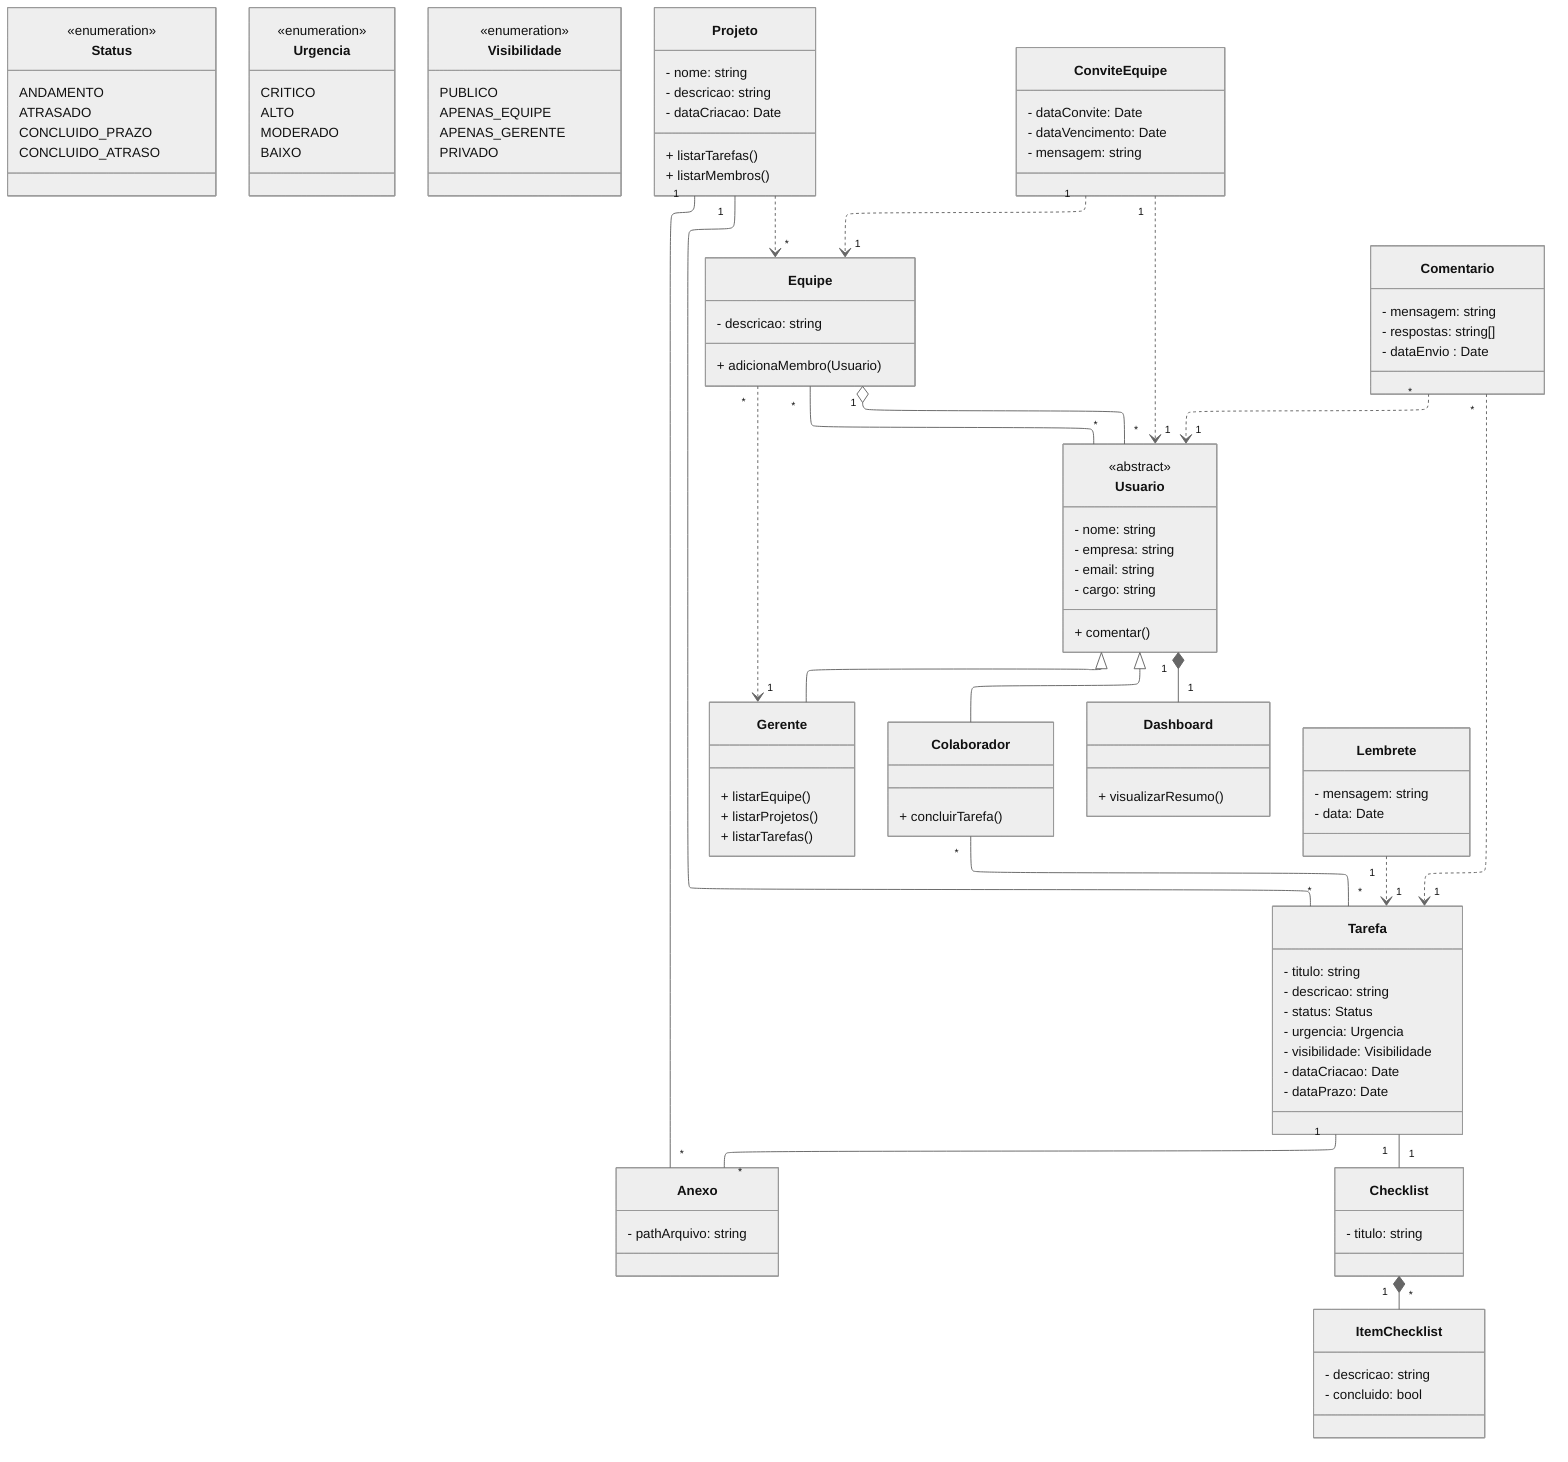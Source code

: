 ---
config:
  layout: elk
  theme: neutral
---
%%{ init: { 'themeVariables': { 'fontSize': '14px', 'fontFamily': 'Arial' } } }%%
classDiagram
    class Status {
        <<enumeration>>
        ANDAMENTO
        ATRASADO
        CONCLUIDO_PRAZO
        CONCLUIDO_ATRASO
    }
    class Urgencia{
        <<enumeration>>
        CRITICO
        ALTO
        MODERADO
        BAIXO
    }
    class Visibilidade{
        <<enumeration>>
        PUBLICO
        APENAS_EQUIPE
        APENAS_GERENTE
        PRIVADO
    }
    class Usuario {
        <<abstract>>
        - nome: string
        - empresa: string
        - email: string
        - cargo: string
        + comentar()
    }
    class Gerente {
        + listarEquipe()
        + listarProjetos()
        + listarTarefas()
    }
    class Colaborador {
        + concluirTarefa()
    }
    class Tarefa {
        - titulo: string
        - descricao: string
        - status: Status
        - urgencia: Urgencia
        - visibilidade: Visibilidade
        - dataCriacao: Date
        - dataPrazo: Date
    }
    class Projeto {
        - nome: string
        - descricao: string
        - dataCriacao: Date
        + listarTarefas()
        + listarMembros()
    }
    class Equipe {
        - descricao: string
        + adicionaMembro(Usuario)
    }
    class ConviteEquipe {
        - dataConvite: Date
        - dataVencimento: Date
        - mensagem: string
    }
    class Comentario {
        - mensagem: string
        - respostas: string[]
        - dataEnvio : Date
    }
    class Anexo {
        - pathArquivo: string
    }
    class Checklist {
        - titulo: string
    }
    class ItemChecklist {
        - descricao: string
        - concluido: bool
    }
    class Dashboard {
        + visualizarResumo()
    }
    class Lembrete {
        - mensagem: string
        - data: Date
    }
    Usuario <|-- Gerente
    Usuario <|-- Colaborador
    Usuario "*" -- "*" Equipe
    Usuario "1" *-- "1" Dashboard
    Colaborador "*" -- "*" Tarefa
    Tarefa "1" -- "*" Anexo
    Tarefa "1" -- "1" Checklist
    Checklist "1" *-- "*" ItemChecklist
    Projeto "1" -- "*" Tarefa
    Projeto "1" -- "*" Anexo
    Equipe "1" o-- "*" Usuario
    Projeto ..> "*" Equipe
    Equipe "*" ..> "1" Gerente
    Comentario "*" ..> "1" Tarefa
    Comentario "*" ..> "1" Usuario
    ConviteEquipe "1" ..> "1" Usuario
    ConviteEquipe "1" ..> "1" Equipe
    Lembrete "1" ..> "1" Tarefa